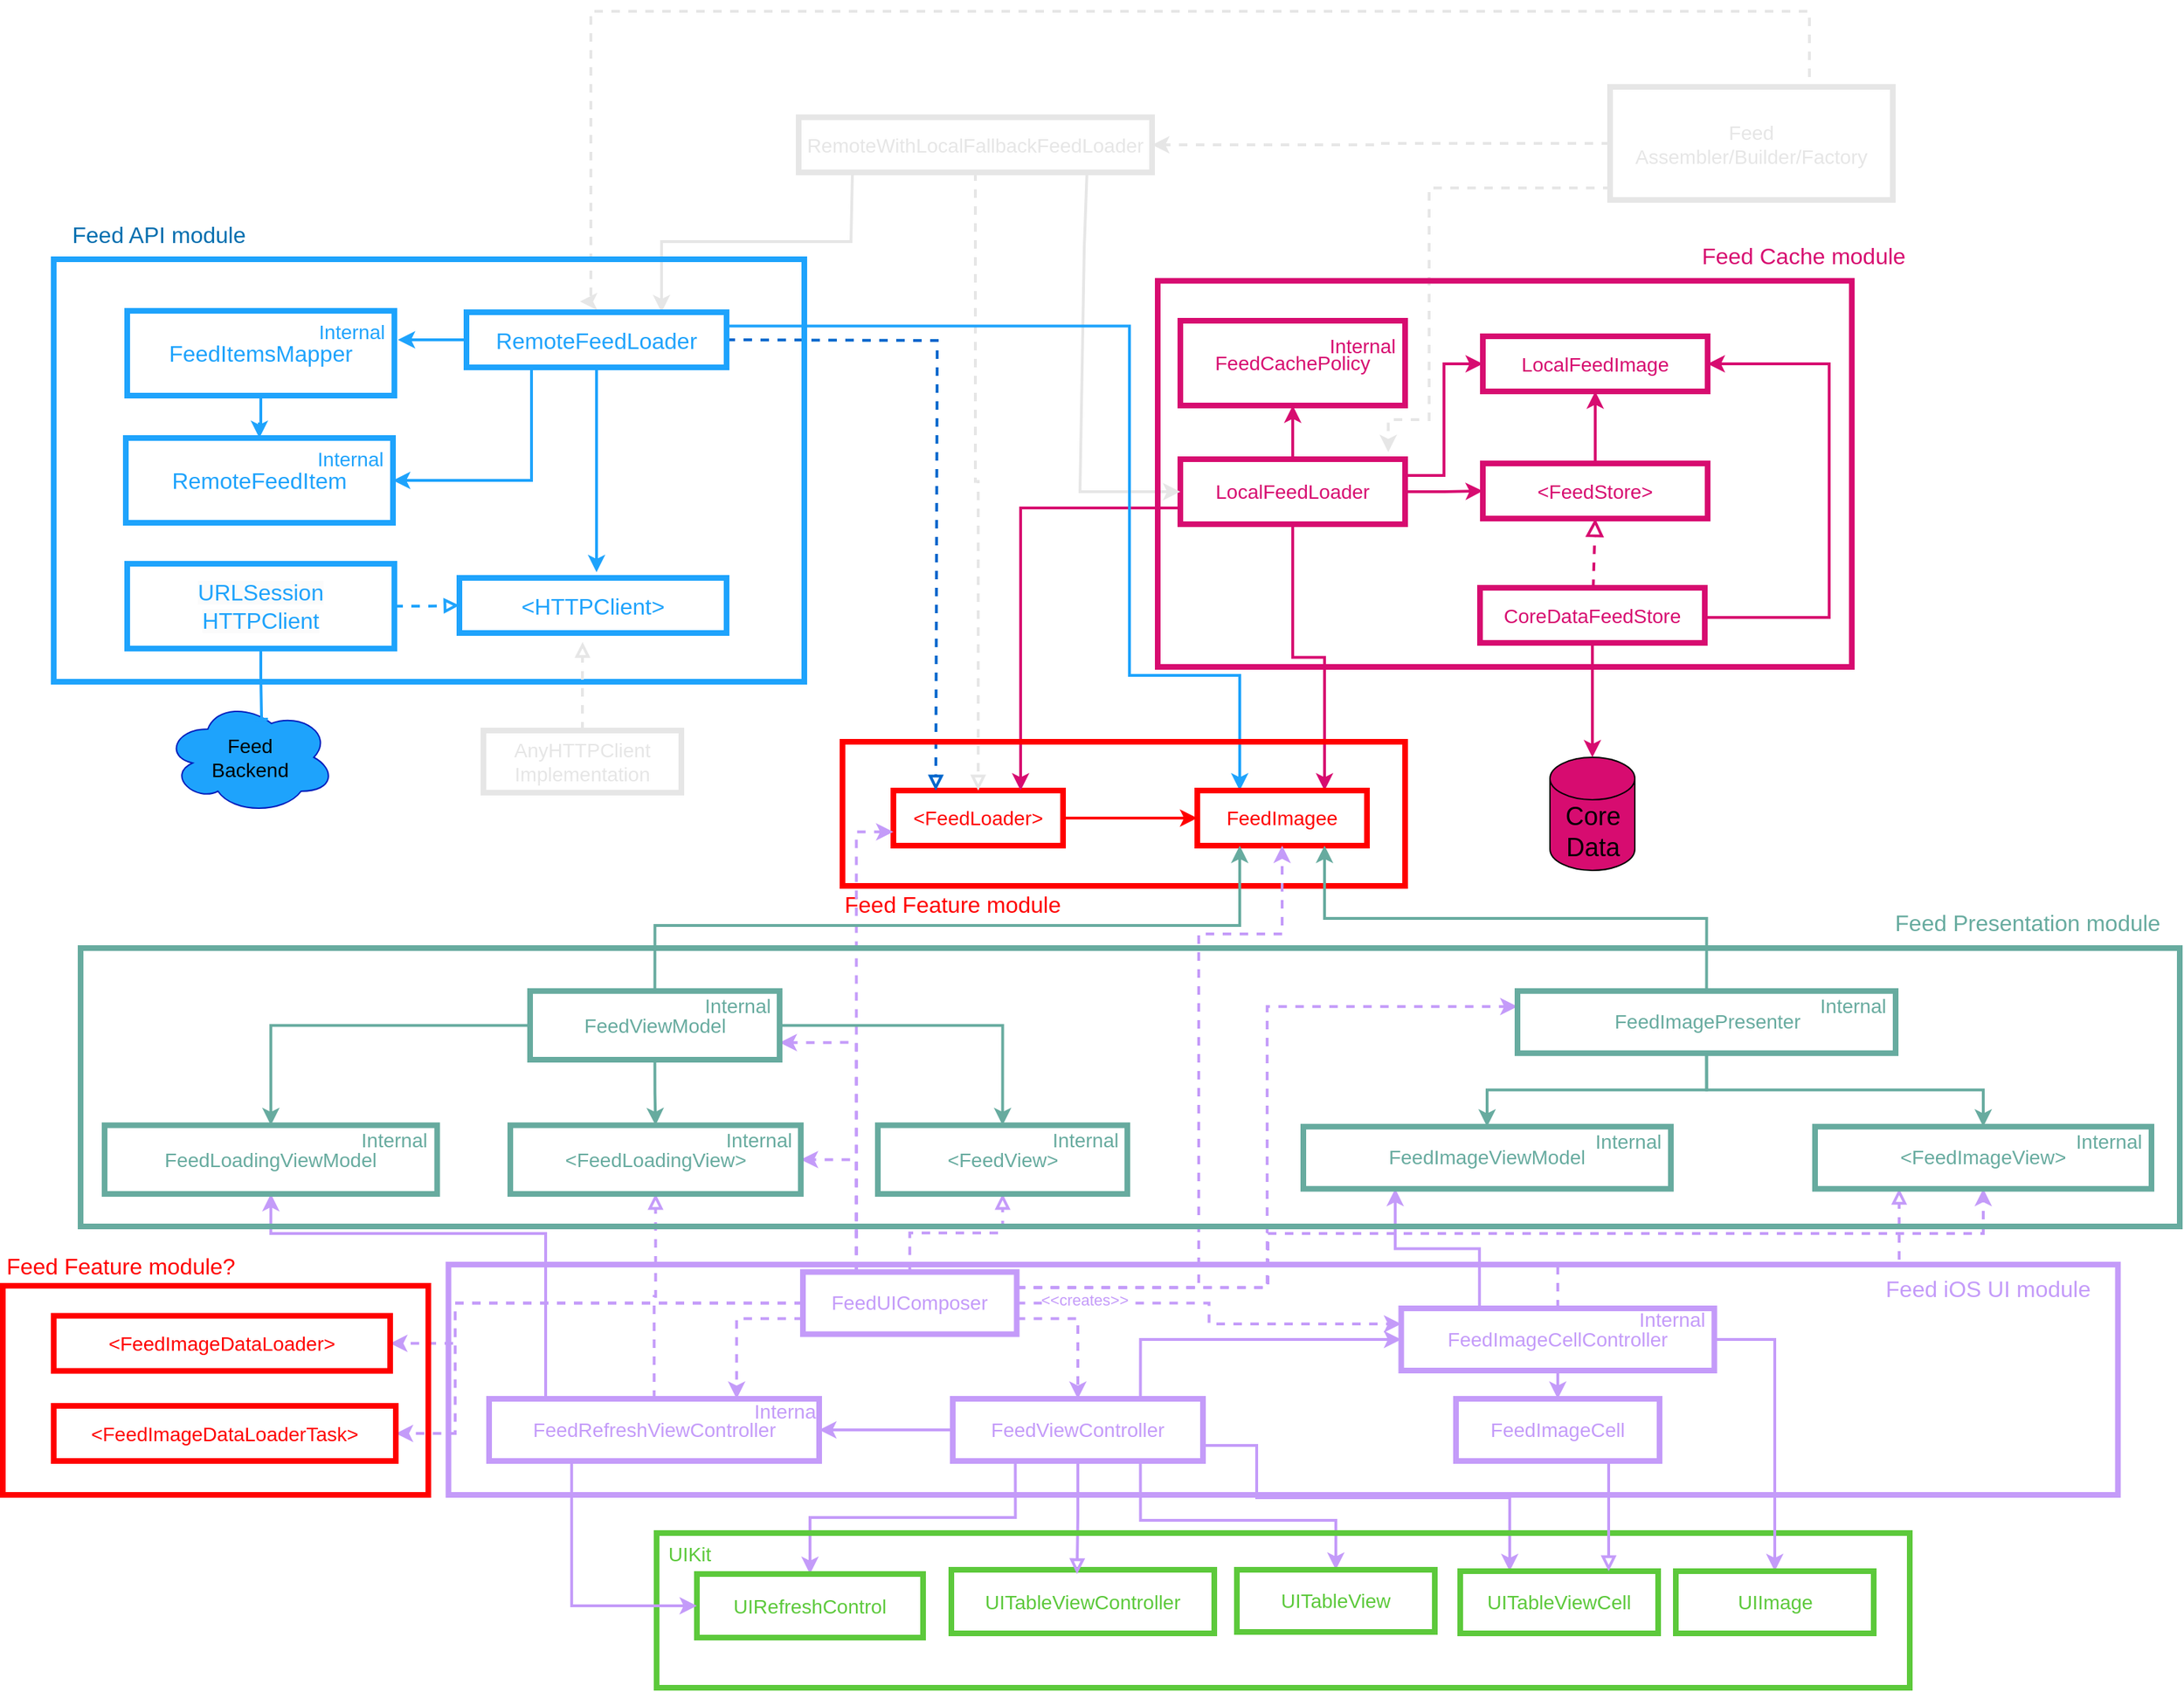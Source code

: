 <mxfile version="24.0.7" type="github">
  <diagram name="Version-1" id="Y2WjuvX7hO9Vn0jHDt_I">
    <mxGraphModel dx="1222" dy="875" grid="0" gridSize="10" guides="1" tooltips="1" connect="1" arrows="1" fold="1" page="1" pageScale="1" pageWidth="1400" pageHeight="850" math="0" shadow="0">
      <root>
        <mxCell id="0" />
        <mxCell id="1" parent="0" />
        <mxCell id="fa2TgRjNBBgpzOrha1pa-1" value="&lt;span style=&quot;font-size: 14px;&quot;&gt;&lt;font style=&quot;font-size: 14px;&quot;&gt;UITableViewController&lt;/font&gt;&lt;/span&gt;" style="rounded=0;whiteSpace=wrap;html=1;strokeWidth=4;fillColor=none;strokeColor=#5CC93B;fontSize=14;fontColor=#5CC93B;" parent="1" vertex="1">
          <mxGeometry x="755" y="1148" width="186" height="45" as="geometry" />
        </mxCell>
        <mxCell id="BpPRSDlrW4VKUzsqnZfC-10" style="edgeStyle=orthogonalEdgeStyle;rounded=0;orthogonalLoop=1;jettySize=auto;html=1;entryX=0.478;entryY=0.068;entryDx=0;entryDy=0;entryPerimeter=0;strokeWidth=2;strokeColor=#C49BF9;endSize=6;endArrow=block;endFill=0;" parent="1" source="fa2TgRjNBBgpzOrha1pa-2" target="fa2TgRjNBBgpzOrha1pa-1" edge="1">
          <mxGeometry relative="1" as="geometry" />
        </mxCell>
        <mxCell id="BpPRSDlrW4VKUzsqnZfC-11" style="edgeStyle=orthogonalEdgeStyle;rounded=0;orthogonalLoop=1;jettySize=auto;html=1;exitX=0.75;exitY=1;exitDx=0;exitDy=0;entryX=0.5;entryY=0;entryDx=0;entryDy=0;strokeWidth=2;strokeColor=#C49BF9;" parent="1" source="fa2TgRjNBBgpzOrha1pa-2" target="BpPRSDlrW4VKUzsqnZfC-8" edge="1">
          <mxGeometry relative="1" as="geometry">
            <Array as="points">
              <mxPoint x="889" y="1113" />
              <mxPoint x="1027" y="1113" />
            </Array>
          </mxGeometry>
        </mxCell>
        <mxCell id="5NVDTo8bunI5TLv0N01t-4" style="edgeStyle=orthogonalEdgeStyle;rounded=0;orthogonalLoop=1;jettySize=auto;html=1;exitX=0.25;exitY=1;exitDx=0;exitDy=0;strokeWidth=2;strokeColor=#C49BF9;" parent="1" source="fa2TgRjNBBgpzOrha1pa-2" target="5NVDTo8bunI5TLv0N01t-1" edge="1">
          <mxGeometry relative="1" as="geometry" />
        </mxCell>
        <mxCell id="5NVDTo8bunI5TLv0N01t-10" style="edgeStyle=orthogonalEdgeStyle;rounded=0;orthogonalLoop=1;jettySize=auto;html=1;entryX=1;entryY=0.5;entryDx=0;entryDy=0;strokeWidth=2;strokeColor=#C49BF9;" parent="1" source="fa2TgRjNBBgpzOrha1pa-2" target="5NVDTo8bunI5TLv0N01t-7" edge="1">
          <mxGeometry relative="1" as="geometry" />
        </mxCell>
        <mxCell id="iK6Vckgqgcv6s7LHoRTM-12" style="edgeStyle=orthogonalEdgeStyle;rounded=0;orthogonalLoop=1;jettySize=auto;html=1;exitX=0.75;exitY=0;exitDx=0;exitDy=0;entryX=0;entryY=0.5;entryDx=0;entryDy=0;strokeWidth=2;strokeColor=#C49BF9;" parent="1" source="fa2TgRjNBBgpzOrha1pa-2" target="iK6Vckgqgcv6s7LHoRTM-6" edge="1">
          <mxGeometry relative="1" as="geometry" />
        </mxCell>
        <mxCell id="iK6Vckgqgcv6s7LHoRTM-27" style="edgeStyle=orthogonalEdgeStyle;rounded=0;orthogonalLoop=1;jettySize=auto;html=1;exitX=1;exitY=0.75;exitDx=0;exitDy=0;entryX=0.25;entryY=0;entryDx=0;entryDy=0;strokeWidth=2;strokeColor=#C49BF9;" parent="1" source="fa2TgRjNBBgpzOrha1pa-2" target="5NVDTo8bunI5TLv0N01t-2" edge="1">
          <mxGeometry relative="1" as="geometry">
            <Array as="points">
              <mxPoint x="971" y="1060" />
              <mxPoint x="971" y="1097" />
              <mxPoint x="1150" y="1097" />
            </Array>
          </mxGeometry>
        </mxCell>
        <mxCell id="fa2TgRjNBBgpzOrha1pa-2" value="&lt;font style=&quot;font-size: 14px;&quot;&gt;FeedViewController&lt;/font&gt;" style="rounded=0;whiteSpace=wrap;html=1;fillColor=none;strokeColor=#C49BF9;strokeWidth=4;fontSize=14;fontColor=#C49BF9;" parent="1" vertex="1">
          <mxGeometry x="756" y="1027" width="177" height="44" as="geometry" />
        </mxCell>
        <mxCell id="kslnaKKYkAR8ZkGTqqHD-34" style="edgeStyle=orthogonalEdgeStyle;rounded=0;orthogonalLoop=1;jettySize=auto;html=1;entryX=0;entryY=0.5;entryDx=0;entryDy=0;strokeColor=#FF0000;fontColor=#FF0000;strokeWidth=2;" parent="1" source="fa2TgRjNBBgpzOrha1pa-3" target="kslnaKKYkAR8ZkGTqqHD-33" edge="1">
          <mxGeometry relative="1" as="geometry" />
        </mxCell>
        <mxCell id="fa2TgRjNBBgpzOrha1pa-3" value="&lt;font style=&quot;font-size: 14px;&quot;&gt;&amp;lt;FeedLoader&amp;gt;&lt;/font&gt;" style="rounded=0;whiteSpace=wrap;html=1;fillColor=none;strokeColor=#FF0000;strokeWidth=4;fontSize=14;fontColor=#FF0000;" parent="1" vertex="1">
          <mxGeometry x="714" y="596.5" width="120" height="39" as="geometry" />
        </mxCell>
        <mxCell id="KoEfR0-JcFAQGKNgfmnl-4" style="edgeStyle=orthogonalEdgeStyle;rounded=0;orthogonalLoop=1;jettySize=auto;html=1;entryX=0;entryY=0.5;entryDx=0;entryDy=0;strokeWidth=2;strokeColor=#D70C70;" parent="1" source="fa2TgRjNBBgpzOrha1pa-6" target="kslnaKKYkAR8ZkGTqqHD-20" edge="1">
          <mxGeometry relative="1" as="geometry" />
        </mxCell>
        <mxCell id="KoEfR0-JcFAQGKNgfmnl-11" style="edgeStyle=orthogonalEdgeStyle;rounded=0;orthogonalLoop=1;jettySize=auto;html=1;exitX=1;exitY=0.25;exitDx=0;exitDy=0;entryX=0;entryY=0.5;entryDx=0;entryDy=0;strokeWidth=2;strokeColor=#D70C70;" parent="1" source="fa2TgRjNBBgpzOrha1pa-6" target="kslnaKKYkAR8ZkGTqqHD-19" edge="1">
          <mxGeometry relative="1" as="geometry" />
        </mxCell>
        <mxCell id="KoEfR0-JcFAQGKNgfmnl-13" style="edgeStyle=orthogonalEdgeStyle;rounded=0;orthogonalLoop=1;jettySize=auto;html=1;entryX=0.5;entryY=1;entryDx=0;entryDy=0;strokeWidth=2;strokeColor=#D70C70;" parent="1" source="fa2TgRjNBBgpzOrha1pa-6" target="KoEfR0-JcFAQGKNgfmnl-10" edge="1">
          <mxGeometry relative="1" as="geometry" />
        </mxCell>
        <mxCell id="iK6Vckgqgcv6s7LHoRTM-32" style="edgeStyle=orthogonalEdgeStyle;rounded=0;orthogonalLoop=1;jettySize=auto;html=1;exitX=0;exitY=0.75;exitDx=0;exitDy=0;entryX=0.75;entryY=0;entryDx=0;entryDy=0;strokeWidth=2;strokeColor=#D70C70;" parent="1" source="fa2TgRjNBBgpzOrha1pa-6" target="fa2TgRjNBBgpzOrha1pa-3" edge="1">
          <mxGeometry relative="1" as="geometry">
            <mxPoint x="793" y="581" as="targetPoint" />
          </mxGeometry>
        </mxCell>
        <mxCell id="iK6Vckgqgcv6s7LHoRTM-33" style="edgeStyle=orthogonalEdgeStyle;rounded=0;orthogonalLoop=1;jettySize=auto;html=1;entryX=0.75;entryY=0;entryDx=0;entryDy=0;strokeWidth=2;strokeColor=#D70C70;" parent="1" source="fa2TgRjNBBgpzOrha1pa-6" target="kslnaKKYkAR8ZkGTqqHD-33" edge="1">
          <mxGeometry relative="1" as="geometry" />
        </mxCell>
        <mxCell id="fa2TgRjNBBgpzOrha1pa-6" value="&lt;font style=&quot;font-size: 14px;&quot;&gt;LocalFeedLoader&lt;/font&gt;" style="rounded=0;whiteSpace=wrap;html=1;fillColor=none;strokeColor=#D70C70;strokeWidth=4;fontColor=#D70C70;fontSize=14;" parent="1" vertex="1">
          <mxGeometry x="917" y="362" width="159" height="46" as="geometry" />
        </mxCell>
        <mxCell id="fa2TgRjNBBgpzOrha1pa-8" value="" style="html=1;labelBackgroundColor=#ffffff;startArrow=none;startFill=0;startSize=6;endArrow=block;endFill=0;endSize=6;jettySize=auto;orthogonalLoop=1;strokeWidth=2;dashed=1;fontSize=14;rounded=0;entryX=0.25;entryY=0;entryDx=0;entryDy=0;strokeColor=#0066CC;exitX=1;exitY=0.5;exitDx=0;exitDy=0;" parent="1" source="8nE0R6XnKWqMKPDeoMGo-2" target="fa2TgRjNBBgpzOrha1pa-3" edge="1">
          <mxGeometry width="60" height="60" relative="1" as="geometry">
            <mxPoint x="637" y="301" as="sourcePoint" />
            <mxPoint x="577" y="396" as="targetPoint" />
            <Array as="points">
              <mxPoint x="745" y="278" />
            </Array>
          </mxGeometry>
        </mxCell>
        <mxCell id="iK6Vckgqgcv6s7LHoRTM-24" style="edgeStyle=orthogonalEdgeStyle;rounded=0;orthogonalLoop=1;jettySize=auto;html=1;entryX=0.5;entryY=0;entryDx=0;entryDy=0;strokeWidth=2;dashed=1;strokeColor=#E6E6E6;endArrow=block;endFill=0;" parent="1" source="fa2TgRjNBBgpzOrha1pa-10" target="fa2TgRjNBBgpzOrha1pa-3" edge="1">
          <mxGeometry relative="1" as="geometry" />
        </mxCell>
        <mxCell id="fa2TgRjNBBgpzOrha1pa-10" value="&lt;font style=&quot;font-size: 14px;&quot;&gt;RemoteWithLocalFallbackFeedLoader&lt;/font&gt;" style="rounded=0;whiteSpace=wrap;html=1;fillColor=none;strokeColor=#E6E6E6;strokeWidth=4;fontSize=14;fontColor=#E6E6E6;" parent="1" vertex="1">
          <mxGeometry x="647" y="120" width="250" height="39" as="geometry" />
        </mxCell>
        <mxCell id="fa2TgRjNBBgpzOrha1pa-12" value="" style="endArrow=classic;html=1;rounded=0;exitX=0.152;exitY=1.026;exitDx=0;exitDy=0;exitPerimeter=0;strokeWidth=2;strokeColor=#E6E6E6;entryX=0.75;entryY=0;entryDx=0;entryDy=0;fontColor=#E6E6E6;" parent="1" source="fa2TgRjNBBgpzOrha1pa-10" target="8nE0R6XnKWqMKPDeoMGo-2" edge="1">
          <mxGeometry width="50" height="50" relative="1" as="geometry">
            <mxPoint x="684.045" y="184.014" as="sourcePoint" />
            <mxPoint x="639.998" y="253.989" as="targetPoint" />
            <Array as="points">
              <mxPoint x="684" y="208" />
              <mxPoint x="550" y="208" />
            </Array>
          </mxGeometry>
        </mxCell>
        <mxCell id="fa2TgRjNBBgpzOrha1pa-13" value="" style="endArrow=classic;html=1;rounded=0;exitX=0.816;exitY=0.949;exitDx=0;exitDy=0;exitPerimeter=0;strokeWidth=2;strokeColor=#E6E6E6;fontColor=#E6E6E6;entryX=0;entryY=0.5;entryDx=0;entryDy=0;" parent="1" source="fa2TgRjNBBgpzOrha1pa-10" target="fa2TgRjNBBgpzOrha1pa-6" edge="1">
          <mxGeometry width="50" height="50" relative="1" as="geometry">
            <mxPoint x="849" y="189" as="sourcePoint" />
            <mxPoint x="1003" y="334" as="targetPoint" />
            <Array as="points">
              <mxPoint x="849" y="213" />
              <mxPoint x="846" y="385" />
            </Array>
          </mxGeometry>
        </mxCell>
        <mxCell id="fa2TgRjNBBgpzOrha1pa-14" style="edgeStyle=orthogonalEdgeStyle;rounded=0;orthogonalLoop=1;jettySize=auto;html=1;strokeWidth=2;dashed=1;strokeColor=#E6E6E6;exitX=0.5;exitY=0;exitDx=0;exitDy=0;fontColor=#E6E6E6;entryX=0.701;entryY=0.1;entryDx=0;entryDy=0;entryPerimeter=0;" parent="1" source="fa2TgRjNBBgpzOrha1pa-18" target="8nE0R6XnKWqMKPDeoMGo-17" edge="1">
          <mxGeometry relative="1" as="geometry">
            <Array as="points">
              <mxPoint x="1362" y="99" />
              <mxPoint x="1362" y="45" />
              <mxPoint x="500" y="45" />
            </Array>
            <mxPoint x="1151" y="118" as="sourcePoint" />
            <mxPoint x="500" y="228" as="targetPoint" />
          </mxGeometry>
        </mxCell>
        <mxCell id="fa2TgRjNBBgpzOrha1pa-15" style="edgeStyle=orthogonalEdgeStyle;rounded=0;orthogonalLoop=1;jettySize=auto;html=1;entryX=1;entryY=0.5;entryDx=0;entryDy=0;strokeWidth=2;dashed=1;strokeColor=#E6E6E6;fontColor=#E6E6E6;" parent="1" source="fa2TgRjNBBgpzOrha1pa-18" target="fa2TgRjNBBgpzOrha1pa-10" edge="1">
          <mxGeometry relative="1" as="geometry" />
        </mxCell>
        <mxCell id="fa2TgRjNBBgpzOrha1pa-18" value="&lt;font style=&quot;font-size: 14px;&quot;&gt;Feed&lt;br style=&quot;font-size: 14px;&quot;&gt;Assembler/Builder/Factory&lt;br style=&quot;font-size: 14px;&quot;&gt;&lt;/font&gt;" style="rounded=0;whiteSpace=wrap;html=1;fillColor=none;strokeColor=#E6E6E6;strokeWidth=4;fontColor=#E6E6E6;fontSize=14;" parent="1" vertex="1">
          <mxGeometry x="1221" y="98.5" width="200" height="80" as="geometry" />
        </mxCell>
        <mxCell id="kslnaKKYkAR8ZkGTqqHD-9" style="edgeStyle=orthogonalEdgeStyle;rounded=0;orthogonalLoop=1;jettySize=auto;html=1;entryX=0.5;entryY=0;entryDx=0;entryDy=0;strokeColor=#1EA3FC;strokeWidth=2;" parent="1" source="8nE0R6XnKWqMKPDeoMGo-1" target="kslnaKKYkAR8ZkGTqqHD-6" edge="1">
          <mxGeometry relative="1" as="geometry" />
        </mxCell>
        <mxCell id="8nE0R6XnKWqMKPDeoMGo-1" value="&lt;font style=&quot;font-size: 16px;&quot;&gt;FeedItemsMapper&lt;/font&gt;" style="rounded=0;whiteSpace=wrap;html=1;fillColor=none;strokeColor=#1EA3FC;strokeWidth=4;fontColor=#1EA3FC;fontSize=16;" parent="1" vertex="1">
          <mxGeometry x="172" y="257" width="189" height="60" as="geometry" />
        </mxCell>
        <mxCell id="kslnaKKYkAR8ZkGTqqHD-2" style="edgeStyle=orthogonalEdgeStyle;rounded=0;orthogonalLoop=1;jettySize=auto;html=1;exitX=0.5;exitY=1;exitDx=0;exitDy=0;strokeColor=#1EA3FC;strokeWidth=2;" parent="1" source="8nE0R6XnKWqMKPDeoMGo-2" edge="1">
          <mxGeometry relative="1" as="geometry">
            <mxPoint x="504" y="442" as="targetPoint" />
            <mxPoint x="504" y="317" as="sourcePoint" />
          </mxGeometry>
        </mxCell>
        <mxCell id="kslnaKKYkAR8ZkGTqqHD-8" style="edgeStyle=orthogonalEdgeStyle;rounded=0;orthogonalLoop=1;jettySize=auto;html=1;strokeColor=#1EA3FC;strokeWidth=2;" parent="1" source="8nE0R6XnKWqMKPDeoMGo-2" edge="1">
          <mxGeometry relative="1" as="geometry">
            <mxPoint x="363.412" y="277.5" as="targetPoint" />
          </mxGeometry>
        </mxCell>
        <mxCell id="kslnaKKYkAR8ZkGTqqHD-14" style="edgeStyle=orthogonalEdgeStyle;rounded=0;orthogonalLoop=1;jettySize=auto;html=1;exitX=0.25;exitY=1;exitDx=0;exitDy=0;entryX=1;entryY=0.5;entryDx=0;entryDy=0;strokeColor=#1EA3FC;strokeWidth=2;" parent="1" source="8nE0R6XnKWqMKPDeoMGo-2" target="kslnaKKYkAR8ZkGTqqHD-6" edge="1">
          <mxGeometry relative="1" as="geometry" />
        </mxCell>
        <mxCell id="iK6Vckgqgcv6s7LHoRTM-34" style="edgeStyle=orthogonalEdgeStyle;rounded=0;orthogonalLoop=1;jettySize=auto;html=1;exitX=1;exitY=0.25;exitDx=0;exitDy=0;entryX=0.25;entryY=0;entryDx=0;entryDy=0;strokeWidth=2;strokeColor=#1EA3FC;" parent="1" source="8nE0R6XnKWqMKPDeoMGo-2" target="kslnaKKYkAR8ZkGTqqHD-33" edge="1">
          <mxGeometry relative="1" as="geometry">
            <Array as="points">
              <mxPoint x="881" y="268" />
              <mxPoint x="881" y="515" />
              <mxPoint x="959" y="515" />
            </Array>
          </mxGeometry>
        </mxCell>
        <mxCell id="8nE0R6XnKWqMKPDeoMGo-2" value="&lt;font style=&quot;font-size: 16px;&quot;&gt;RemoteFeedLoader&lt;/font&gt;" style="rounded=0;whiteSpace=wrap;html=1;fillColor=none;strokeColor=#1EA3FC;strokeWidth=4;fontColor=#1EA3FC;fontSize=16;" parent="1" vertex="1">
          <mxGeometry x="412" y="258" width="184" height="39" as="geometry" />
        </mxCell>
        <mxCell id="8nE0R6XnKWqMKPDeoMGo-3" value="&lt;font style=&quot;font-size: 16px;&quot;&gt;&amp;lt;HTTPClient&amp;gt;&lt;/font&gt;" style="rounded=0;whiteSpace=wrap;html=1;fillColor=none;strokeColor=#1EA3FC;strokeWidth=4;fontColor=#1EA3FC;fontSize=16;" parent="1" vertex="1">
          <mxGeometry x="407" y="446" width="189" height="39" as="geometry" />
        </mxCell>
        <mxCell id="8nE0R6XnKWqMKPDeoMGo-4" value="&lt;font style=&quot;font-size: 14px;&quot;&gt;Feed&lt;br style=&quot;font-size: 14px;&quot;&gt;Backend&lt;/font&gt;" style="ellipse;shape=cloud;whiteSpace=wrap;html=1;fillColor=#1ea3fc;fontColor=#000000;strokeColor=#001DBC;fontSize=14;" parent="1" vertex="1">
          <mxGeometry x="199" y="533" width="120" height="80" as="geometry" />
        </mxCell>
        <mxCell id="8nE0R6XnKWqMKPDeoMGo-12" style="edgeStyle=orthogonalEdgeStyle;rounded=0;orthogonalLoop=1;jettySize=auto;html=1;entryX=0.567;entryY=0.163;entryDx=0;entryDy=0;entryPerimeter=0;strokeWidth=2;strokeColor=#1EA3FC;endArrow=baseDash;endFill=0;" parent="1" source="8nE0R6XnKWqMKPDeoMGo-8" target="8nE0R6XnKWqMKPDeoMGo-4" edge="1">
          <mxGeometry relative="1" as="geometry" />
        </mxCell>
        <mxCell id="kslnaKKYkAR8ZkGTqqHD-16" style="edgeStyle=orthogonalEdgeStyle;rounded=0;orthogonalLoop=1;jettySize=auto;html=1;exitX=1;exitY=0.5;exitDx=0;exitDy=0;entryX=0;entryY=0.5;entryDx=0;entryDy=0;strokeWidth=2;endArrow=block;endFill=0;dashed=1;strokeColor=#1EA3FC;" parent="1" source="8nE0R6XnKWqMKPDeoMGo-8" target="8nE0R6XnKWqMKPDeoMGo-3" edge="1">
          <mxGeometry relative="1" as="geometry" />
        </mxCell>
        <mxCell id="8nE0R6XnKWqMKPDeoMGo-8" value="&lt;span style=&quot;font-family: Helvetica; font-size: 16px; font-style: normal; font-variant-ligatures: normal; font-variant-caps: normal; font-weight: 400; letter-spacing: normal; orphans: 2; text-align: center; text-indent: 0px; text-transform: none; widows: 2; word-spacing: 0px; -webkit-text-stroke-width: 0px; background-color: rgb(251, 251, 251); text-decoration-thickness: initial; text-decoration-style: initial; text-decoration-color: initial; float: none; display: inline !important;&quot;&gt;URLSession&lt;br&gt;HTTPClient&lt;br&gt;&lt;/span&gt;" style="rounded=0;whiteSpace=wrap;html=1;fillColor=none;strokeColor=#1EA3FC;strokeWidth=4;fontColor=#1EA3FC;" parent="1" vertex="1">
          <mxGeometry x="172" y="436" width="189" height="60" as="geometry" />
        </mxCell>
        <mxCell id="8nE0R6XnKWqMKPDeoMGo-17" value="" style="rounded=0;whiteSpace=wrap;html=1;fillColor=none;strokeWidth=4;strokeColor=#1EA3FC;" parent="1" vertex="1">
          <mxGeometry x="120" y="220.5" width="531" height="299" as="geometry" />
        </mxCell>
        <mxCell id="8nE0R6XnKWqMKPDeoMGo-18" value="Feed API module" style="text;html=1;strokeColor=none;fillColor=none;align=center;verticalAlign=middle;whiteSpace=wrap;rounded=0;strokeWidth=0;fontColor=#006EAF;fontStyle=0;fontSize=16;" parent="1" vertex="1">
          <mxGeometry x="131" y="188" width="127" height="30" as="geometry" />
        </mxCell>
        <mxCell id="kslnaKKYkAR8ZkGTqqHD-4" value="&lt;font style=&quot;font-size: 14px;&quot;&gt;Internal&lt;/font&gt;" style="text;html=1;strokeColor=none;fillColor=none;align=center;verticalAlign=middle;whiteSpace=wrap;rounded=0;labelPosition=center;verticalLabelPosition=middle;fontColor=#1EA3FC;" parent="1" vertex="1">
          <mxGeometry x="301" y="257" width="60" height="30" as="geometry" />
        </mxCell>
        <mxCell id="kslnaKKYkAR8ZkGTqqHD-6" value="RemoteFeedItem" style="rounded=0;whiteSpace=wrap;html=1;fillColor=none;strokeColor=#1EA3FC;strokeWidth=4;fontColor=#1EA3FC;fontSize=16;" parent="1" vertex="1">
          <mxGeometry x="171" y="347" width="189" height="60" as="geometry" />
        </mxCell>
        <mxCell id="kslnaKKYkAR8ZkGTqqHD-7" value="&lt;font style=&quot;font-size: 14px;&quot;&gt;Internal&lt;/font&gt;" style="text;html=1;strokeColor=none;fillColor=none;align=center;verticalAlign=middle;whiteSpace=wrap;rounded=0;labelPosition=center;verticalLabelPosition=middle;fontColor=#1EA3FC;" parent="1" vertex="1">
          <mxGeometry x="300" y="347" width="60" height="30" as="geometry" />
        </mxCell>
        <mxCell id="kslnaKKYkAR8ZkGTqqHD-19" value="&lt;font style=&quot;font-size: 14px;&quot;&gt;LocalFeedImage&lt;/font&gt;" style="rounded=0;whiteSpace=wrap;html=1;fillColor=none;strokeColor=#D70C70;strokeWidth=4;fontColor=#D70C70;fontSize=14;" parent="1" vertex="1">
          <mxGeometry x="1131" y="275" width="159" height="39" as="geometry" />
        </mxCell>
        <mxCell id="kslnaKKYkAR8ZkGTqqHD-22" style="edgeStyle=orthogonalEdgeStyle;rounded=0;orthogonalLoop=1;jettySize=auto;html=1;entryX=0.5;entryY=1;entryDx=0;entryDy=0;strokeWidth=2;strokeColor=#D70C70;" parent="1" source="kslnaKKYkAR8ZkGTqqHD-20" target="kslnaKKYkAR8ZkGTqqHD-19" edge="1">
          <mxGeometry relative="1" as="geometry" />
        </mxCell>
        <mxCell id="kslnaKKYkAR8ZkGTqqHD-20" value="&lt;font style=&quot;font-size: 14px;&quot;&gt;&amp;lt;FeedStore&amp;gt;&lt;/font&gt;" style="rounded=0;whiteSpace=wrap;html=1;fillColor=none;strokeColor=#D70C70;strokeWidth=4;fontColor=#D70C70;fontSize=14;" parent="1" vertex="1">
          <mxGeometry x="1131" y="365" width="159" height="39" as="geometry" />
        </mxCell>
        <mxCell id="kslnaKKYkAR8ZkGTqqHD-25" value="Feed Cache module" style="text;html=1;strokeColor=none;fillColor=none;align=center;verticalAlign=middle;whiteSpace=wrap;rounded=0;strokeWidth=0;fontColor=#D70C70;fontStyle=0;fontSize=16;" parent="1" vertex="1">
          <mxGeometry x="1279" y="203" width="158" height="30" as="geometry" />
        </mxCell>
        <mxCell id="kslnaKKYkAR8ZkGTqqHD-28" style="edgeStyle=orthogonalEdgeStyle;rounded=0;orthogonalLoop=1;jettySize=auto;html=1;exitX=0;exitY=0.75;exitDx=0;exitDy=0;strokeWidth=2;strokeColor=#E6E6E6;dashed=1;fontColor=#E6E6E6;entryX=0.925;entryY=-0.109;entryDx=0;entryDy=0;entryPerimeter=0;" parent="1" target="fa2TgRjNBBgpzOrha1pa-6" edge="1">
          <mxGeometry relative="1" as="geometry">
            <mxPoint x="1221" y="169" as="sourcePoint" />
            <mxPoint x="1065.029" y="339.998" as="targetPoint" />
            <Array as="points">
              <mxPoint x="1221" y="170" />
              <mxPoint x="1093" y="170" />
              <mxPoint x="1093" y="334" />
              <mxPoint x="1064" y="334" />
            </Array>
          </mxGeometry>
        </mxCell>
        <mxCell id="kslnaKKYkAR8ZkGTqqHD-29" value="&lt;font style=&quot;font-size: 14px;&quot;&gt;AnyHTTPClient&lt;br&gt;Implementation&lt;br&gt;&lt;/font&gt;" style="rounded=0;whiteSpace=wrap;html=1;fillColor=none;strokeColor=#E6E6E6;strokeWidth=4;fontSize=14;gradientColor=#b3b3b3;fontColor=#E6E6E6;" parent="1" vertex="1">
          <mxGeometry x="424" y="554" width="140" height="44" as="geometry" />
        </mxCell>
        <mxCell id="kslnaKKYkAR8ZkGTqqHD-33" value="&lt;font style=&quot;font-size: 14px;&quot;&gt;FeedImagee&lt;/font&gt;" style="rounded=0;whiteSpace=wrap;html=1;fillColor=none;strokeColor=#FF0000;strokeWidth=4;fontSize=14;fontColor=#FF0000;" parent="1" vertex="1">
          <mxGeometry x="929" y="596.5" width="120" height="39" as="geometry" />
        </mxCell>
        <mxCell id="kslnaKKYkAR8ZkGTqqHD-35" value="" style="rounded=0;whiteSpace=wrap;html=1;fillColor=none;strokeWidth=4;strokeColor=#ff0000;" parent="1" vertex="1">
          <mxGeometry x="678" y="562" width="398" height="102" as="geometry" />
        </mxCell>
        <mxCell id="kslnaKKYkAR8ZkGTqqHD-36" value="Feed Feature module" style="text;html=1;strokeColor=none;fillColor=none;align=center;verticalAlign=middle;whiteSpace=wrap;rounded=0;strokeWidth=0;fontColor=#FF0000;fontStyle=0;fontSize=16;" parent="1" vertex="1">
          <mxGeometry x="677" y="662.35" width="158" height="30" as="geometry" />
        </mxCell>
        <mxCell id="RtcUJRCJCPD8Cinapjym-1" style="edgeStyle=none;curved=1;rounded=0;orthogonalLoop=1;jettySize=auto;html=1;entryX=0.5;entryY=1;entryDx=0;entryDy=0;fontSize=12;startSize=8;endSize=8;strokeWidth=2;endArrow=block;endFill=0;dashed=1;strokeColor=#D70C70;" edge="1" parent="1" source="kslnaKKYkAR8ZkGTqqHD-37" target="kslnaKKYkAR8ZkGTqqHD-20">
          <mxGeometry relative="1" as="geometry" />
        </mxCell>
        <mxCell id="kslnaKKYkAR8ZkGTqqHD-37" value="&lt;font style=&quot;font-size: 14px;&quot;&gt;CoreDataFeedStore&lt;br&gt;&lt;/font&gt;" style="rounded=0;whiteSpace=wrap;html=1;fillColor=none;strokeColor=#D70C70;strokeWidth=4;fontSize=14;gradientColor=#b3b3b3;fontColor=#D70C70;" parent="1" vertex="1">
          <mxGeometry x="1129" y="453" width="159" height="39" as="geometry" />
        </mxCell>
        <mxCell id="kslnaKKYkAR8ZkGTqqHD-48" style="edgeStyle=orthogonalEdgeStyle;rounded=0;orthogonalLoop=1;jettySize=auto;html=1;entryX=0.461;entryY=1.163;entryDx=0;entryDy=0;entryPerimeter=0;strokeWidth=2;strokeColor=#E6E6E6;endArrow=block;endFill=0;dashed=1;" parent="1" source="kslnaKKYkAR8ZkGTqqHD-29" target="8nE0R6XnKWqMKPDeoMGo-3" edge="1">
          <mxGeometry relative="1" as="geometry" />
        </mxCell>
        <mxCell id="KoEfR0-JcFAQGKNgfmnl-8" value="" style="rounded=0;whiteSpace=wrap;html=1;fillColor=none;strokeWidth=4;strokeColor=#D70C70;" parent="1" vertex="1">
          <mxGeometry x="901" y="235.75" width="491" height="273.25" as="geometry" />
        </mxCell>
        <mxCell id="KoEfR0-JcFAQGKNgfmnl-10" value="&lt;font style=&quot;font-size: 14px;&quot;&gt;FeedCachePolicy&lt;/font&gt;" style="rounded=0;whiteSpace=wrap;html=1;fillColor=none;strokeColor=#D70C70;strokeWidth=4;fontColor=#D70C70;fontSize=14;" parent="1" vertex="1">
          <mxGeometry x="917" y="264" width="159" height="60" as="geometry" />
        </mxCell>
        <mxCell id="KoEfR0-JcFAQGKNgfmnl-12" value="&lt;font style=&quot;font-size: 14px;&quot;&gt;Internal&lt;/font&gt;" style="text;html=1;strokeColor=none;fillColor=none;align=center;verticalAlign=middle;whiteSpace=wrap;rounded=0;labelPosition=center;verticalLabelPosition=middle;fontColor=#D70C70;" parent="1" vertex="1">
          <mxGeometry x="1016" y="267" width="60" height="30" as="geometry" />
        </mxCell>
        <mxCell id="JNZvR-7SCy1b5JrwN-PK-3" value="&lt;font style=&quot;font-size: 18px;&quot;&gt;Core&lt;br&gt;Data&lt;/font&gt;" style="shape=cylinder3;whiteSpace=wrap;html=1;boundedLbl=1;backgroundOutline=1;size=15;strokeColor=#000000;gradientColor=none;fillColor=#D70C70;gradientDirection=north;strokeWidth=1;" parent="1" vertex="1">
          <mxGeometry x="1178.5" y="573" width="60" height="80" as="geometry" />
        </mxCell>
        <mxCell id="JNZvR-7SCy1b5JrwN-PK-4" style="edgeStyle=orthogonalEdgeStyle;rounded=0;orthogonalLoop=1;jettySize=auto;html=1;entryX=0.5;entryY=0;entryDx=0;entryDy=0;entryPerimeter=0;strokeWidth=2;strokeColor=#D70C70;" parent="1" source="kslnaKKYkAR8ZkGTqqHD-37" target="JNZvR-7SCy1b5JrwN-PK-3" edge="1">
          <mxGeometry relative="1" as="geometry" />
        </mxCell>
        <mxCell id="BpPRSDlrW4VKUzsqnZfC-7" value="" style="rounded=0;whiteSpace=wrap;html=1;strokeWidth=4;fillColor=none;strokeColor=#5CC93B;fontSize=14;fontColor=#5CC93B;align=center;labelPosition=center;verticalLabelPosition=middle;verticalAlign=middle;horizontal=1;" parent="1" vertex="1">
          <mxGeometry x="546.5" y="1122" width="886.5" height="109.5" as="geometry" />
        </mxCell>
        <mxCell id="BpPRSDlrW4VKUzsqnZfC-8" value="&lt;span style=&quot;font-size: 14px;&quot;&gt;&lt;font style=&quot;font-size: 14px;&quot;&gt;UITableView&lt;/font&gt;&lt;/span&gt;" style="rounded=0;whiteSpace=wrap;html=1;strokeWidth=4;fillColor=none;strokeColor=#5CC93B;fontSize=14;fontColor=#5CC93B;" parent="1" vertex="1">
          <mxGeometry x="957" y="1148" width="140" height="44" as="geometry" />
        </mxCell>
        <mxCell id="BpPRSDlrW4VKUzsqnZfC-12" value="UIKit" style="text;html=1;strokeColor=none;fillColor=none;align=center;verticalAlign=middle;whiteSpace=wrap;rounded=0;labelPosition=center;verticalLabelPosition=middle;fontColor=#5CC93B;fontSize=14;" parent="1" vertex="1">
          <mxGeometry x="540" y="1122" width="60" height="30" as="geometry" />
        </mxCell>
        <mxCell id="BpPRSDlrW4VKUzsqnZfC-4" value="" style="rounded=0;whiteSpace=wrap;html=1;fillColor=none;strokeColor=#C49BF9;strokeWidth=4;fontSize=14;fontColor=#C49BF9;" parent="1" vertex="1">
          <mxGeometry x="399.25" y="932" width="1181" height="163" as="geometry" />
        </mxCell>
        <mxCell id="5NVDTo8bunI5TLv0N01t-1" value="&lt;span style=&quot;font-size: 14px;&quot;&gt;&lt;font style=&quot;font-size: 14px;&quot;&gt;UIRefreshControl&lt;/font&gt;&lt;/span&gt;" style="rounded=0;whiteSpace=wrap;html=1;strokeWidth=4;fillColor=none;strokeColor=#5CC93B;fontSize=14;fontColor=#5CC93B;" parent="1" vertex="1">
          <mxGeometry x="575" y="1151" width="160" height="45" as="geometry" />
        </mxCell>
        <mxCell id="5NVDTo8bunI5TLv0N01t-2" value="&lt;span style=&quot;font-size: 14px;&quot;&gt;&lt;font style=&quot;font-size: 14px;&quot;&gt;UITableViewCell&lt;/font&gt;&lt;/span&gt;" style="rounded=0;whiteSpace=wrap;html=1;strokeWidth=4;fillColor=none;strokeColor=#5CC93B;fontSize=14;fontColor=#5CC93B;" parent="1" vertex="1">
          <mxGeometry x="1115" y="1149" width="140" height="44" as="geometry" />
        </mxCell>
        <mxCell id="iK6Vckgqgcv6s7LHoRTM-28" style="edgeStyle=orthogonalEdgeStyle;rounded=0;orthogonalLoop=1;jettySize=auto;html=1;exitX=0.75;exitY=1;exitDx=0;exitDy=0;entryX=0.75;entryY=0;entryDx=0;entryDy=0;strokeWidth=2;strokeColor=#C49BF9;endArrow=block;endFill=0;" parent="1" source="5NVDTo8bunI5TLv0N01t-3" target="5NVDTo8bunI5TLv0N01t-2" edge="1">
          <mxGeometry relative="1" as="geometry" />
        </mxCell>
        <mxCell id="5NVDTo8bunI5TLv0N01t-3" value="&lt;font style=&quot;font-size: 14px;&quot;&gt;FeedImageCell&lt;/font&gt;" style="rounded=0;whiteSpace=wrap;html=1;fillColor=none;strokeColor=#C49BF9;strokeWidth=4;fontSize=14;fontColor=#C49BF9;" parent="1" vertex="1">
          <mxGeometry x="1112" y="1027" width="144" height="44" as="geometry" />
        </mxCell>
        <mxCell id="iK6Vckgqgcv6s7LHoRTM-26" style="edgeStyle=orthogonalEdgeStyle;rounded=0;orthogonalLoop=1;jettySize=auto;html=1;exitX=0.25;exitY=1;exitDx=0;exitDy=0;entryX=0;entryY=0.5;entryDx=0;entryDy=0;strokeWidth=2;strokeColor=#C49BF9;" parent="1" source="5NVDTo8bunI5TLv0N01t-7" target="5NVDTo8bunI5TLv0N01t-1" edge="1">
          <mxGeometry relative="1" as="geometry" />
        </mxCell>
        <mxCell id="wRX7bdEk1FUPvkicqvMD-31" style="edgeStyle=orthogonalEdgeStyle;rounded=0;orthogonalLoop=1;jettySize=auto;html=1;exitX=0.25;exitY=0;exitDx=0;exitDy=0;entryX=0.5;entryY=1;entryDx=0;entryDy=0;strokeWidth=2;strokeColor=#C49BF9;" parent="1" source="5NVDTo8bunI5TLv0N01t-7" target="wRX7bdEk1FUPvkicqvMD-16" edge="1">
          <mxGeometry relative="1" as="geometry">
            <Array as="points">
              <mxPoint x="468" y="910" />
              <mxPoint x="274" y="910" />
            </Array>
          </mxGeometry>
        </mxCell>
        <mxCell id="wRX7bdEk1FUPvkicqvMD-32" style="edgeStyle=orthogonalEdgeStyle;rounded=0;orthogonalLoop=1;jettySize=auto;html=1;entryX=0.5;entryY=1;entryDx=0;entryDy=0;strokeWidth=2;strokeColor=#C49BF9;dashed=1;endArrow=block;endFill=0;" parent="1" source="5NVDTo8bunI5TLv0N01t-7" target="wRX7bdEk1FUPvkicqvMD-18" edge="1">
          <mxGeometry relative="1" as="geometry" />
        </mxCell>
        <mxCell id="5NVDTo8bunI5TLv0N01t-7" value="&lt;font style=&quot;font-size: 14px;&quot;&gt;FeedRefreshViewController&lt;/font&gt;" style="rounded=0;whiteSpace=wrap;html=1;fillColor=none;strokeColor=#C49BF9;strokeWidth=4;fontSize=14;fontColor=#C49BF9;" parent="1" vertex="1">
          <mxGeometry x="428" y="1027" width="233.5" height="44" as="geometry" />
        </mxCell>
        <mxCell id="iK6Vckgqgcv6s7LHoRTM-13" style="edgeStyle=orthogonalEdgeStyle;rounded=0;orthogonalLoop=1;jettySize=auto;html=1;exitX=1;exitY=0.5;exitDx=0;exitDy=0;entryX=0;entryY=0.25;entryDx=0;entryDy=0;strokeWidth=2;strokeColor=#C49BF9;dashed=1;" parent="1" source="5NVDTo8bunI5TLv0N01t-8" target="iK6Vckgqgcv6s7LHoRTM-6" edge="1">
          <mxGeometry relative="1" as="geometry" />
        </mxCell>
        <mxCell id="iK6Vckgqgcv6s7LHoRTM-74" value="&lt;font color=&quot;#c49bf9&quot;&gt;&amp;lt;&amp;lt;creates&amp;gt;&amp;gt;&lt;/font&gt;" style="edgeLabel;html=1;align=center;verticalAlign=middle;resizable=0;points=[];" parent="iK6Vckgqgcv6s7LHoRTM-13" vertex="1" connectable="0">
          <mxGeometry x="-0.869" y="1" relative="1" as="geometry">
            <mxPoint x="28" y="-2" as="offset" />
          </mxGeometry>
        </mxCell>
        <mxCell id="iK6Vckgqgcv6s7LHoRTM-63" style="edgeStyle=orthogonalEdgeStyle;rounded=0;orthogonalLoop=1;jettySize=auto;html=1;exitX=1;exitY=0.75;exitDx=0;exitDy=0;entryX=0.5;entryY=0;entryDx=0;entryDy=0;strokeWidth=2;strokeColor=#C49BF9;dashed=1;" parent="1" source="5NVDTo8bunI5TLv0N01t-8" target="fa2TgRjNBBgpzOrha1pa-2" edge="1">
          <mxGeometry relative="1" as="geometry" />
        </mxCell>
        <mxCell id="iK6Vckgqgcv6s7LHoRTM-64" style="edgeStyle=orthogonalEdgeStyle;rounded=0;orthogonalLoop=1;jettySize=auto;html=1;exitX=0;exitY=0.75;exitDx=0;exitDy=0;entryX=0.75;entryY=0;entryDx=0;entryDy=0;strokeWidth=2;strokeColor=#C49BF9;dashed=1;" parent="1" source="5NVDTo8bunI5TLv0N01t-8" target="5NVDTo8bunI5TLv0N01t-7" edge="1">
          <mxGeometry relative="1" as="geometry" />
        </mxCell>
        <mxCell id="iK6Vckgqgcv6s7LHoRTM-68" style="edgeStyle=orthogonalEdgeStyle;rounded=0;orthogonalLoop=1;jettySize=auto;html=1;exitX=0.25;exitY=0;exitDx=0;exitDy=0;entryX=0;entryY=0.75;entryDx=0;entryDy=0;strokeWidth=2;strokeColor=#C49BF9;dashed=1;" parent="1" source="5NVDTo8bunI5TLv0N01t-8" target="fa2TgRjNBBgpzOrha1pa-3" edge="1">
          <mxGeometry relative="1" as="geometry" />
        </mxCell>
        <mxCell id="wRX7bdEk1FUPvkicqvMD-29" style="edgeStyle=orthogonalEdgeStyle;rounded=0;orthogonalLoop=1;jettySize=auto;html=1;exitX=0;exitY=0.5;exitDx=0;exitDy=0;entryX=1;entryY=0.5;entryDx=0;entryDy=0;strokeWidth=2;strokeColor=#C49BF9;dashed=1;" parent="1" source="5NVDTo8bunI5TLv0N01t-8" target="wRX7bdEk1FUPvkicqvMD-2" edge="1">
          <mxGeometry relative="1" as="geometry">
            <Array as="points">
              <mxPoint x="404" y="959" />
              <mxPoint x="404" y="988" />
            </Array>
          </mxGeometry>
        </mxCell>
        <mxCell id="wRX7bdEk1FUPvkicqvMD-33" style="edgeStyle=orthogonalEdgeStyle;rounded=0;orthogonalLoop=1;jettySize=auto;html=1;exitX=0;exitY=0.5;exitDx=0;exitDy=0;entryX=1;entryY=0.5;entryDx=0;entryDy=0;strokeWidth=2;strokeColor=#C49BF9;dashed=1;" parent="1" source="5NVDTo8bunI5TLv0N01t-8" target="wRX7bdEk1FUPvkicqvMD-3" edge="1">
          <mxGeometry relative="1" as="geometry">
            <Array as="points">
              <mxPoint x="404" y="959" />
              <mxPoint x="404" y="1051" />
            </Array>
          </mxGeometry>
        </mxCell>
        <mxCell id="wRX7bdEk1FUPvkicqvMD-34" style="edgeStyle=orthogonalEdgeStyle;rounded=0;orthogonalLoop=1;jettySize=auto;html=1;exitX=0.25;exitY=0;exitDx=0;exitDy=0;entryX=1;entryY=0.75;entryDx=0;entryDy=0;strokeWidth=2;strokeColor=#C49BF9;dashed=1;" parent="1" source="5NVDTo8bunI5TLv0N01t-8" target="iK6Vckgqgcv6s7LHoRTM-41" edge="1">
          <mxGeometry relative="1" as="geometry" />
        </mxCell>
        <mxCell id="wRX7bdEk1FUPvkicqvMD-35" style="edgeStyle=orthogonalEdgeStyle;rounded=0;orthogonalLoop=1;jettySize=auto;html=1;exitX=0.25;exitY=0;exitDx=0;exitDy=0;entryX=1;entryY=0.5;entryDx=0;entryDy=0;strokeWidth=2;strokeColor=#C49BF9;dashed=1;" parent="1" source="5NVDTo8bunI5TLv0N01t-8" target="wRX7bdEk1FUPvkicqvMD-18" edge="1">
          <mxGeometry relative="1" as="geometry" />
        </mxCell>
        <mxCell id="wRX7bdEk1FUPvkicqvMD-36" style="edgeStyle=orthogonalEdgeStyle;rounded=0;orthogonalLoop=1;jettySize=auto;html=1;exitX=0.5;exitY=0;exitDx=0;exitDy=0;entryX=0.5;entryY=1;entryDx=0;entryDy=0;strokeWidth=2;strokeColor=#C49BF9;endArrow=block;endFill=0;dashed=1;" parent="1" source="5NVDTo8bunI5TLv0N01t-8" target="wRX7bdEk1FUPvkicqvMD-20" edge="1">
          <mxGeometry relative="1" as="geometry" />
        </mxCell>
        <mxCell id="wRX7bdEk1FUPvkicqvMD-38" style="edgeStyle=orthogonalEdgeStyle;rounded=0;orthogonalLoop=1;jettySize=auto;html=1;exitX=1;exitY=0.25;exitDx=0;exitDy=0;entryX=0;entryY=0.25;entryDx=0;entryDy=0;strokeWidth=2;strokeColor=#C49BF9;dashed=1;" parent="1" source="5NVDTo8bunI5TLv0N01t-8" target="iK6Vckgqgcv6s7LHoRTM-51" edge="1">
          <mxGeometry relative="1" as="geometry" />
        </mxCell>
        <mxCell id="wRX7bdEk1FUPvkicqvMD-39" style="edgeStyle=orthogonalEdgeStyle;rounded=0;orthogonalLoop=1;jettySize=auto;html=1;exitX=1;exitY=0.25;exitDx=0;exitDy=0;entryX=0.5;entryY=1;entryDx=0;entryDy=0;strokeWidth=2;strokeColor=#C49BF9;dashed=1;" parent="1" source="5NVDTo8bunI5TLv0N01t-8" target="kslnaKKYkAR8ZkGTqqHD-33" edge="1">
          <mxGeometry relative="1" as="geometry">
            <Array as="points">
              <mxPoint x="930" y="948" />
              <mxPoint x="930" y="698" />
              <mxPoint x="989" y="698" />
            </Array>
          </mxGeometry>
        </mxCell>
        <mxCell id="wRX7bdEk1FUPvkicqvMD-40" style="edgeStyle=orthogonalEdgeStyle;rounded=0;orthogonalLoop=1;jettySize=auto;html=1;exitX=1;exitY=0.25;exitDx=0;exitDy=0;entryX=0.5;entryY=1;entryDx=0;entryDy=0;strokeWidth=2;strokeColor=#C49BF9;dashed=1;" parent="1" source="5NVDTo8bunI5TLv0N01t-8" target="wRX7bdEk1FUPvkicqvMD-14" edge="1">
          <mxGeometry relative="1" as="geometry">
            <Array as="points">
              <mxPoint x="979" y="948" />
              <mxPoint x="979" y="910" />
              <mxPoint x="1485" y="910" />
            </Array>
          </mxGeometry>
        </mxCell>
        <mxCell id="5NVDTo8bunI5TLv0N01t-8" value="FeedUIComposer" style="rounded=0;whiteSpace=wrap;html=1;fillColor=none;strokeColor=#C49BF9;strokeWidth=4;fontSize=14;fontColor=#C49BF9;" parent="1" vertex="1">
          <mxGeometry x="650" y="937.25" width="151.25" height="44" as="geometry" />
        </mxCell>
        <mxCell id="iK6Vckgqgcv6s7LHoRTM-7" style="edgeStyle=orthogonalEdgeStyle;rounded=0;orthogonalLoop=1;jettySize=auto;html=1;exitX=0.5;exitY=1;exitDx=0;exitDy=0;entryX=0.5;entryY=0;entryDx=0;entryDy=0;strokeWidth=2;strokeColor=#C49BF9;" parent="1" source="iK6Vckgqgcv6s7LHoRTM-6" target="5NVDTo8bunI5TLv0N01t-3" edge="1">
          <mxGeometry relative="1" as="geometry" />
        </mxCell>
        <mxCell id="iK6Vckgqgcv6s7LHoRTM-60" style="edgeStyle=orthogonalEdgeStyle;rounded=0;orthogonalLoop=1;jettySize=auto;html=1;exitX=1;exitY=0.5;exitDx=0;exitDy=0;entryX=0.5;entryY=0;entryDx=0;entryDy=0;strokeWidth=2;strokeColor=#C49BF9;" parent="1" source="iK6Vckgqgcv6s7LHoRTM-6" target="iK6Vckgqgcv6s7LHoRTM-59" edge="1">
          <mxGeometry relative="1" as="geometry" />
        </mxCell>
        <mxCell id="wRX7bdEk1FUPvkicqvMD-41" style="edgeStyle=orthogonalEdgeStyle;rounded=0;orthogonalLoop=1;jettySize=auto;html=1;exitX=0.25;exitY=0;exitDx=0;exitDy=0;entryX=0.25;entryY=1;entryDx=0;entryDy=0;strokeWidth=2;strokeColor=#C49BF9;" parent="1" source="iK6Vckgqgcv6s7LHoRTM-6" target="wRX7bdEk1FUPvkicqvMD-12" edge="1">
          <mxGeometry relative="1" as="geometry" />
        </mxCell>
        <mxCell id="wRX7bdEk1FUPvkicqvMD-44" style="edgeStyle=orthogonalEdgeStyle;rounded=0;orthogonalLoop=1;jettySize=auto;html=1;exitX=0.5;exitY=0;exitDx=0;exitDy=0;entryX=0.25;entryY=1;entryDx=0;entryDy=0;strokeWidth=2;strokeColor=#C49BF9;endArrow=block;endFill=0;dashed=1;" parent="1" source="iK6Vckgqgcv6s7LHoRTM-6" target="wRX7bdEk1FUPvkicqvMD-14" edge="1">
          <mxGeometry relative="1" as="geometry">
            <Array as="points">
              <mxPoint x="1184" y="933" />
              <mxPoint x="1426" y="933" />
            </Array>
          </mxGeometry>
        </mxCell>
        <mxCell id="iK6Vckgqgcv6s7LHoRTM-6" value="&lt;font style=&quot;font-size: 14px;&quot;&gt;FeedImageCellController&lt;/font&gt;" style="rounded=0;whiteSpace=wrap;html=1;fillColor=none;strokeColor=#C49BF9;strokeWidth=4;fontSize=14;fontColor=#C49BF9;" parent="1" vertex="1">
          <mxGeometry x="1073.25" y="963" width="221.5" height="44" as="geometry" />
        </mxCell>
        <mxCell id="iK6Vckgqgcv6s7LHoRTM-30" value="&lt;font color=&quot;#c49bf9&quot; style=&quot;font-size: 14px;&quot;&gt;Internal&lt;/font&gt;" style="text;html=1;strokeColor=none;fillColor=none;align=center;verticalAlign=middle;whiteSpace=wrap;rounded=0;labelPosition=center;verticalLabelPosition=middle;fontColor=#1EA3FC;" parent="1" vertex="1">
          <mxGeometry x="609" y="1021" width="60" height="30" as="geometry" />
        </mxCell>
        <mxCell id="iK6Vckgqgcv6s7LHoRTM-31" value="&lt;font color=&quot;#c49bf9&quot; style=&quot;font-size: 14px;&quot;&gt;Internal&lt;/font&gt;" style="text;html=1;strokeColor=none;fillColor=none;align=center;verticalAlign=middle;whiteSpace=wrap;rounded=0;labelPosition=center;verticalLabelPosition=middle;fontColor=#1EA3FC;" parent="1" vertex="1">
          <mxGeometry x="1234.75" y="956" width="60" height="30" as="geometry" />
        </mxCell>
        <mxCell id="iK6Vckgqgcv6s7LHoRTM-35" value="&lt;font color=&quot;#c49bf9&quot;&gt;Feed iOS UI module&lt;/font&gt;" style="text;html=1;strokeColor=none;fillColor=none;align=center;verticalAlign=middle;whiteSpace=wrap;rounded=0;strokeWidth=0;fontColor=#006EAF;fontStyle=0;fontSize=16;" parent="1" vertex="1">
          <mxGeometry x="1406.25" y="934" width="165" height="30" as="geometry" />
        </mxCell>
        <mxCell id="iK6Vckgqgcv6s7LHoRTM-39" value="" style="rounded=0;whiteSpace=wrap;html=1;fillColor=none;strokeColor=#67AB9F;strokeWidth=4;fontSize=14;fontColor=#67AB9F;" parent="1" vertex="1">
          <mxGeometry x="139" y="708" width="1485" height="197" as="geometry" />
        </mxCell>
        <mxCell id="wRX7bdEk1FUPvkicqvMD-23" style="edgeStyle=orthogonalEdgeStyle;rounded=0;orthogonalLoop=1;jettySize=auto;html=1;exitX=0.5;exitY=1;exitDx=0;exitDy=0;strokeWidth=2;strokeColor=#67AB9F;" parent="1" source="iK6Vckgqgcv6s7LHoRTM-41" target="wRX7bdEk1FUPvkicqvMD-18" edge="1">
          <mxGeometry relative="1" as="geometry" />
        </mxCell>
        <mxCell id="wRX7bdEk1FUPvkicqvMD-24" style="edgeStyle=orthogonalEdgeStyle;rounded=0;orthogonalLoop=1;jettySize=auto;html=1;exitX=1;exitY=0.5;exitDx=0;exitDy=0;entryX=0.5;entryY=0;entryDx=0;entryDy=0;strokeWidth=2;strokeColor=#67AB9F;" parent="1" source="iK6Vckgqgcv6s7LHoRTM-41" target="wRX7bdEk1FUPvkicqvMD-20" edge="1">
          <mxGeometry relative="1" as="geometry" />
        </mxCell>
        <mxCell id="wRX7bdEk1FUPvkicqvMD-25" style="edgeStyle=orthogonalEdgeStyle;rounded=0;orthogonalLoop=1;jettySize=auto;html=1;exitX=0;exitY=0.5;exitDx=0;exitDy=0;entryX=0.5;entryY=0;entryDx=0;entryDy=0;strokeWidth=2;strokeColor=#67AB9F;" parent="1" source="iK6Vckgqgcv6s7LHoRTM-41" target="wRX7bdEk1FUPvkicqvMD-16" edge="1">
          <mxGeometry relative="1" as="geometry" />
        </mxCell>
        <mxCell id="wRX7bdEk1FUPvkicqvMD-47" style="edgeStyle=orthogonalEdgeStyle;rounded=0;orthogonalLoop=1;jettySize=auto;html=1;exitX=0.5;exitY=0;exitDx=0;exitDy=0;entryX=0.25;entryY=1;entryDx=0;entryDy=0;strokeWidth=2;strokeColor=#67AB9F;" parent="1" source="iK6Vckgqgcv6s7LHoRTM-41" target="kslnaKKYkAR8ZkGTqqHD-33" edge="1">
          <mxGeometry relative="1" as="geometry">
            <Array as="points">
              <mxPoint x="545" y="692" />
              <mxPoint x="959" y="692" />
            </Array>
          </mxGeometry>
        </mxCell>
        <mxCell id="iK6Vckgqgcv6s7LHoRTM-41" value="&lt;font style=&quot;font-size: 14px;&quot;&gt;FeedViewModel&lt;/font&gt;" style="rounded=0;whiteSpace=wrap;html=1;fillColor=none;strokeColor=#67AB9F;strokeWidth=4;fontSize=14;fontColor=#67AB9F;" parent="1" vertex="1">
          <mxGeometry x="457" y="738.38" width="176.5" height="48.62" as="geometry" />
        </mxCell>
        <mxCell id="wRX7bdEk1FUPvkicqvMD-26" style="edgeStyle=orthogonalEdgeStyle;rounded=0;orthogonalLoop=1;jettySize=auto;html=1;exitX=0.5;exitY=1;exitDx=0;exitDy=0;strokeWidth=2;strokeColor=#67AB9F;" parent="1" source="iK6Vckgqgcv6s7LHoRTM-51" target="wRX7bdEk1FUPvkicqvMD-12" edge="1">
          <mxGeometry relative="1" as="geometry" />
        </mxCell>
        <mxCell id="wRX7bdEk1FUPvkicqvMD-27" style="edgeStyle=orthogonalEdgeStyle;rounded=0;orthogonalLoop=1;jettySize=auto;html=1;exitX=0.5;exitY=1;exitDx=0;exitDy=0;entryX=0.5;entryY=0;entryDx=0;entryDy=0;strokeWidth=2;strokeColor=#67AB9F;" parent="1" source="iK6Vckgqgcv6s7LHoRTM-51" target="wRX7bdEk1FUPvkicqvMD-14" edge="1">
          <mxGeometry relative="1" as="geometry" />
        </mxCell>
        <mxCell id="wRX7bdEk1FUPvkicqvMD-48" style="edgeStyle=orthogonalEdgeStyle;rounded=0;orthogonalLoop=1;jettySize=auto;html=1;exitX=0.5;exitY=0;exitDx=0;exitDy=0;entryX=0.75;entryY=1;entryDx=0;entryDy=0;strokeWidth=2;strokeColor=#67AB9F;" parent="1" source="iK6Vckgqgcv6s7LHoRTM-51" target="kslnaKKYkAR8ZkGTqqHD-33" edge="1">
          <mxGeometry relative="1" as="geometry" />
        </mxCell>
        <mxCell id="iK6Vckgqgcv6s7LHoRTM-51" value="&lt;font style=&quot;font-size: 14px;&quot;&gt;FeedImagePresenter&lt;/font&gt;" style="rounded=0;whiteSpace=wrap;html=1;fillColor=none;strokeColor=#67AB9F;strokeWidth=4;fontSize=14;fontColor=#67AB9F;" parent="1" vertex="1">
          <mxGeometry x="1155.5" y="738.38" width="267.5" height="44" as="geometry" />
        </mxCell>
        <mxCell id="iK6Vckgqgcv6s7LHoRTM-53" value="&lt;font style=&quot;font-size: 14px;&quot;&gt;Internal&lt;/font&gt;" style="text;html=1;strokeColor=none;fillColor=none;align=center;verticalAlign=middle;whiteSpace=wrap;rounded=0;labelPosition=center;verticalLabelPosition=middle;fontColor=#67AB9F;" parent="1" vertex="1">
          <mxGeometry x="573.5" y="734" width="60" height="30" as="geometry" />
        </mxCell>
        <mxCell id="iK6Vckgqgcv6s7LHoRTM-54" value="&lt;font style=&quot;font-size: 14px;&quot;&gt;Internal&lt;/font&gt;" style="text;html=1;strokeColor=none;fillColor=none;align=center;verticalAlign=middle;whiteSpace=wrap;rounded=0;labelPosition=center;verticalLabelPosition=middle;fontColor=#67AB9F;" parent="1" vertex="1">
          <mxGeometry x="1363" y="734" width="60" height="30" as="geometry" />
        </mxCell>
        <mxCell id="iK6Vckgqgcv6s7LHoRTM-59" value="&lt;span style=&quot;font-size: 14px;&quot;&gt;&lt;font style=&quot;font-size: 14px;&quot;&gt;UIImage&lt;/font&gt;&lt;/span&gt;" style="rounded=0;whiteSpace=wrap;html=1;strokeWidth=4;fillColor=none;strokeColor=#5CC93B;fontSize=14;fontColor=#5CC93B;" parent="1" vertex="1">
          <mxGeometry x="1267.5" y="1149" width="140" height="44" as="geometry" />
        </mxCell>
        <mxCell id="iK6Vckgqgcv6s7LHoRTM-76" value="&lt;font&gt;Feed Presentation module&lt;/font&gt;" style="text;html=1;strokeColor=none;fillColor=none;align=center;verticalAlign=middle;whiteSpace=wrap;rounded=0;strokeWidth=0;fontColor=#67AB9F;fontStyle=0;fontSize=16;" parent="1" vertex="1">
          <mxGeometry x="1407.5" y="675" width="217" height="30" as="geometry" />
        </mxCell>
        <mxCell id="wRX7bdEk1FUPvkicqvMD-2" value="&lt;font style=&quot;font-size: 14px;&quot;&gt;&amp;lt;FeedImageDataLoader&amp;gt;&lt;/font&gt;" style="rounded=0;whiteSpace=wrap;html=1;fillColor=none;strokeColor=#FF0000;strokeWidth=4;fontSize=14;fontColor=#FF0000;" parent="1" vertex="1">
          <mxGeometry x="120" y="968.25" width="238" height="39" as="geometry" />
        </mxCell>
        <mxCell id="wRX7bdEk1FUPvkicqvMD-3" value="&amp;lt;FeedImageDataLoaderTask&amp;gt;" style="rounded=0;whiteSpace=wrap;html=1;fillColor=none;strokeColor=#FF0000;strokeWidth=4;fontSize=14;fontColor=#FF0000;" parent="1" vertex="1">
          <mxGeometry x="120" y="1032" width="242" height="39" as="geometry" />
        </mxCell>
        <mxCell id="wRX7bdEk1FUPvkicqvMD-4" value="" style="rounded=0;whiteSpace=wrap;html=1;fillColor=none;strokeWidth=4;strokeColor=#ff0000;" parent="1" vertex="1">
          <mxGeometry x="84" y="947" width="301" height="148" as="geometry" />
        </mxCell>
        <mxCell id="wRX7bdEk1FUPvkicqvMD-5" value="Feed Feature module?" style="text;html=1;strokeColor=none;fillColor=none;align=center;verticalAlign=middle;whiteSpace=wrap;rounded=0;strokeWidth=0;fontColor=#FF0000;fontStyle=0;fontSize=16;" parent="1" vertex="1">
          <mxGeometry x="84" y="918" width="167" height="30" as="geometry" />
        </mxCell>
        <mxCell id="wRX7bdEk1FUPvkicqvMD-12" value="&lt;font style=&quot;font-size: 14px;&quot;&gt;FeedImageViewModel&lt;/font&gt;" style="rounded=0;whiteSpace=wrap;html=1;fillColor=none;strokeColor=#67AB9F;strokeWidth=4;fontSize=14;fontColor=#67AB9F;" parent="1" vertex="1">
          <mxGeometry x="1004" y="834.38" width="260" height="44" as="geometry" />
        </mxCell>
        <mxCell id="wRX7bdEk1FUPvkicqvMD-13" value="&lt;font style=&quot;font-size: 14px;&quot;&gt;Internal&lt;/font&gt;" style="text;html=1;strokeColor=none;fillColor=none;align=center;verticalAlign=middle;whiteSpace=wrap;rounded=0;labelPosition=center;verticalLabelPosition=middle;fontColor=#67AB9F;" parent="1" vertex="1">
          <mxGeometry x="1204" y="830" width="60" height="30" as="geometry" />
        </mxCell>
        <mxCell id="wRX7bdEk1FUPvkicqvMD-14" value="&lt;font style=&quot;font-size: 14px;&quot;&gt;&amp;lt;FeedImageView&amp;gt;&lt;/font&gt;" style="rounded=0;whiteSpace=wrap;html=1;fillColor=none;strokeColor=#67AB9F;strokeWidth=4;fontSize=14;fontColor=#67AB9F;" parent="1" vertex="1">
          <mxGeometry x="1366" y="834.38" width="238" height="44" as="geometry" />
        </mxCell>
        <mxCell id="wRX7bdEk1FUPvkicqvMD-15" value="&lt;font style=&quot;font-size: 14px;&quot;&gt;Internal&lt;/font&gt;" style="text;html=1;strokeColor=none;fillColor=none;align=center;verticalAlign=middle;whiteSpace=wrap;rounded=0;labelPosition=center;verticalLabelPosition=middle;fontColor=#67AB9F;" parent="1" vertex="1">
          <mxGeometry x="1544" y="830" width="60" height="30" as="geometry" />
        </mxCell>
        <mxCell id="wRX7bdEk1FUPvkicqvMD-16" value="&lt;font style=&quot;font-size: 14px;&quot;&gt;FeedLoadingViewModel&lt;/font&gt;" style="rounded=0;whiteSpace=wrap;html=1;fillColor=none;strokeColor=#67AB9F;strokeWidth=4;fontSize=14;fontColor=#67AB9F;" parent="1" vertex="1">
          <mxGeometry x="156" y="833.38" width="235.25" height="48.62" as="geometry" />
        </mxCell>
        <mxCell id="wRX7bdEk1FUPvkicqvMD-17" value="&lt;font style=&quot;font-size: 14px;&quot;&gt;Internal&lt;/font&gt;" style="text;html=1;strokeColor=none;fillColor=none;align=center;verticalAlign=middle;whiteSpace=wrap;rounded=0;labelPosition=center;verticalLabelPosition=middle;fontColor=#67AB9F;" parent="1" vertex="1">
          <mxGeometry x="331.25" y="829" width="60" height="30" as="geometry" />
        </mxCell>
        <mxCell id="wRX7bdEk1FUPvkicqvMD-18" value="&lt;font style=&quot;font-size: 14px;&quot;&gt;&amp;lt;FeedLoadingView&amp;gt;&lt;/font&gt;" style="rounded=0;whiteSpace=wrap;html=1;fillColor=none;strokeColor=#67AB9F;strokeWidth=4;fontSize=14;fontColor=#67AB9F;" parent="1" vertex="1">
          <mxGeometry x="443" y="833.38" width="205.5" height="48.62" as="geometry" />
        </mxCell>
        <mxCell id="wRX7bdEk1FUPvkicqvMD-19" value="&lt;font style=&quot;font-size: 14px;&quot;&gt;Internal&lt;/font&gt;" style="text;html=1;strokeColor=none;fillColor=none;align=center;verticalAlign=middle;whiteSpace=wrap;rounded=0;labelPosition=center;verticalLabelPosition=middle;fontColor=#67AB9F;" parent="1" vertex="1">
          <mxGeometry x="588.5" y="829" width="60" height="30" as="geometry" />
        </mxCell>
        <mxCell id="wRX7bdEk1FUPvkicqvMD-20" value="&lt;font style=&quot;font-size: 14px;&quot;&gt;&amp;lt;FeedView&amp;gt;&lt;/font&gt;" style="rounded=0;whiteSpace=wrap;html=1;fillColor=none;strokeColor=#67AB9F;strokeWidth=4;fontSize=14;fontColor=#67AB9F;" parent="1" vertex="1">
          <mxGeometry x="703" y="833.38" width="176.5" height="48.62" as="geometry" />
        </mxCell>
        <mxCell id="wRX7bdEk1FUPvkicqvMD-21" value="&lt;font style=&quot;font-size: 14px;&quot;&gt;Internal&lt;/font&gt;" style="text;html=1;strokeColor=none;fillColor=none;align=center;verticalAlign=middle;whiteSpace=wrap;rounded=0;labelPosition=center;verticalLabelPosition=middle;fontColor=#67AB9F;" parent="1" vertex="1">
          <mxGeometry x="819.5" y="829" width="60" height="30" as="geometry" />
        </mxCell>
        <mxCell id="RtcUJRCJCPD8Cinapjym-9" style="edgeStyle=orthogonalEdgeStyle;rounded=0;orthogonalLoop=1;jettySize=auto;html=1;exitX=1;exitY=0.5;exitDx=0;exitDy=0;entryX=1;entryY=0.5;entryDx=0;entryDy=0;strokeWidth=2;strokeColor=#D70C70;" edge="1" parent="1" source="kslnaKKYkAR8ZkGTqqHD-37" target="kslnaKKYkAR8ZkGTqqHD-19">
          <mxGeometry relative="1" as="geometry">
            <mxPoint x="1293.5" y="473.5" as="sourcePoint" />
            <mxPoint x="1348.5" y="394.5" as="targetPoint" />
            <Array as="points">
              <mxPoint x="1288" y="474" />
              <mxPoint x="1376" y="474" />
              <mxPoint x="1376" y="295" />
            </Array>
          </mxGeometry>
        </mxCell>
      </root>
    </mxGraphModel>
  </diagram>
</mxfile>
